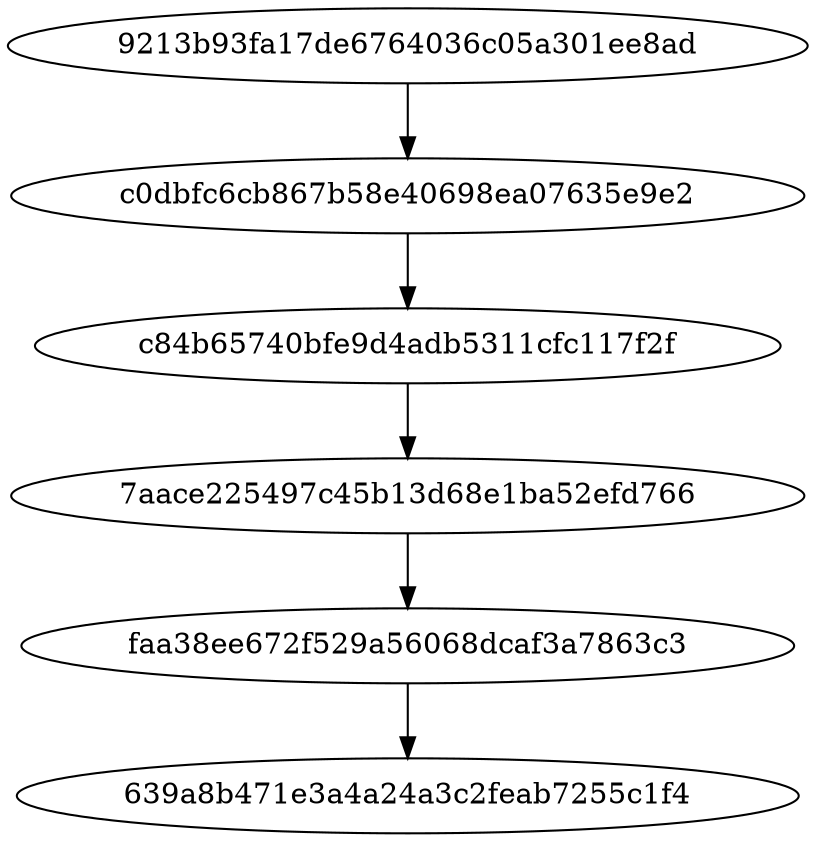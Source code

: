 digraph D {

	 BC9213b93fa17de6764036c05a301ee8ad[label="9213b93fa17de6764036c05a301ee8ad"]
	BCc0dbfc6cb867b58e40698ea07635e9e2[label="c0dbfc6cb867b58e40698ea07635e9e2"]
	BC9213b93fa17de6764036c05a301ee8ad -> BCc0dbfc6cb867b58e40698ea07635e9e2
	BCc84b65740bfe9d4adb5311cfc117f2f[label="c84b65740bfe9d4adb5311cfc117f2f"]
	BCc0dbfc6cb867b58e40698ea07635e9e2 -> BCc84b65740bfe9d4adb5311cfc117f2f
	BC7aace225497c45b13d68e1ba52efd766[label="7aace225497c45b13d68e1ba52efd766"]
	BCc84b65740bfe9d4adb5311cfc117f2f -> BC7aace225497c45b13d68e1ba52efd766
	BCfaa38ee672f529a56068dcaf3a7863c3[label="faa38ee672f529a56068dcaf3a7863c3"]
	BC7aace225497c45b13d68e1ba52efd766 -> BCfaa38ee672f529a56068dcaf3a7863c3
	BC639a8b471e3a4a24a3c2feab7255c1f4[label="639a8b471e3a4a24a3c2feab7255c1f4"]
	BCfaa38ee672f529a56068dcaf3a7863c3 -> BC639a8b471e3a4a24a3c2feab7255c1f4

}